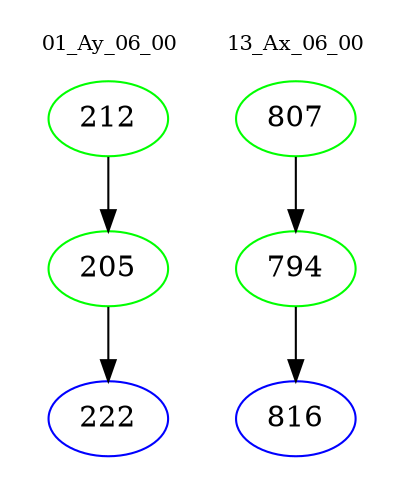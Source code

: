 digraph{
subgraph cluster_0 {
color = white
label = "01_Ay_06_00";
fontsize=10;
T0_212 [label="212", color="green"]
T0_212 -> T0_205 [color="black"]
T0_205 [label="205", color="green"]
T0_205 -> T0_222 [color="black"]
T0_222 [label="222", color="blue"]
}
subgraph cluster_1 {
color = white
label = "13_Ax_06_00";
fontsize=10;
T1_807 [label="807", color="green"]
T1_807 -> T1_794 [color="black"]
T1_794 [label="794", color="green"]
T1_794 -> T1_816 [color="black"]
T1_816 [label="816", color="blue"]
}
}
